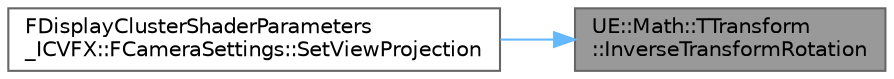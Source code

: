 digraph "UE::Math::TTransform::InverseTransformRotation"
{
 // INTERACTIVE_SVG=YES
 // LATEX_PDF_SIZE
  bgcolor="transparent";
  edge [fontname=Helvetica,fontsize=10,labelfontname=Helvetica,labelfontsize=10];
  node [fontname=Helvetica,fontsize=10,shape=box,height=0.2,width=0.4];
  rankdir="RL";
  Node1 [id="Node000001",label="UE::Math::TTransform\l::InverseTransformRotation",height=0.2,width=0.4,color="gray40", fillcolor="grey60", style="filled", fontcolor="black",tooltip="Inverse transform a rotation."];
  Node1 -> Node2 [id="edge1_Node000001_Node000002",dir="back",color="steelblue1",style="solid",tooltip=" "];
  Node2 [id="Node000002",label="FDisplayClusterShaderParameters\l_ICVFX::FCameraSettings::SetViewProjection",height=0.2,width=0.4,color="grey40", fillcolor="white", style="filled",URL="$d4/dd4/structFDisplayClusterShaderParameters__ICVFX_1_1FCameraSettings.html#a1b525e3615b6484f1e04ce6908136f0c",tooltip=" "];
}
